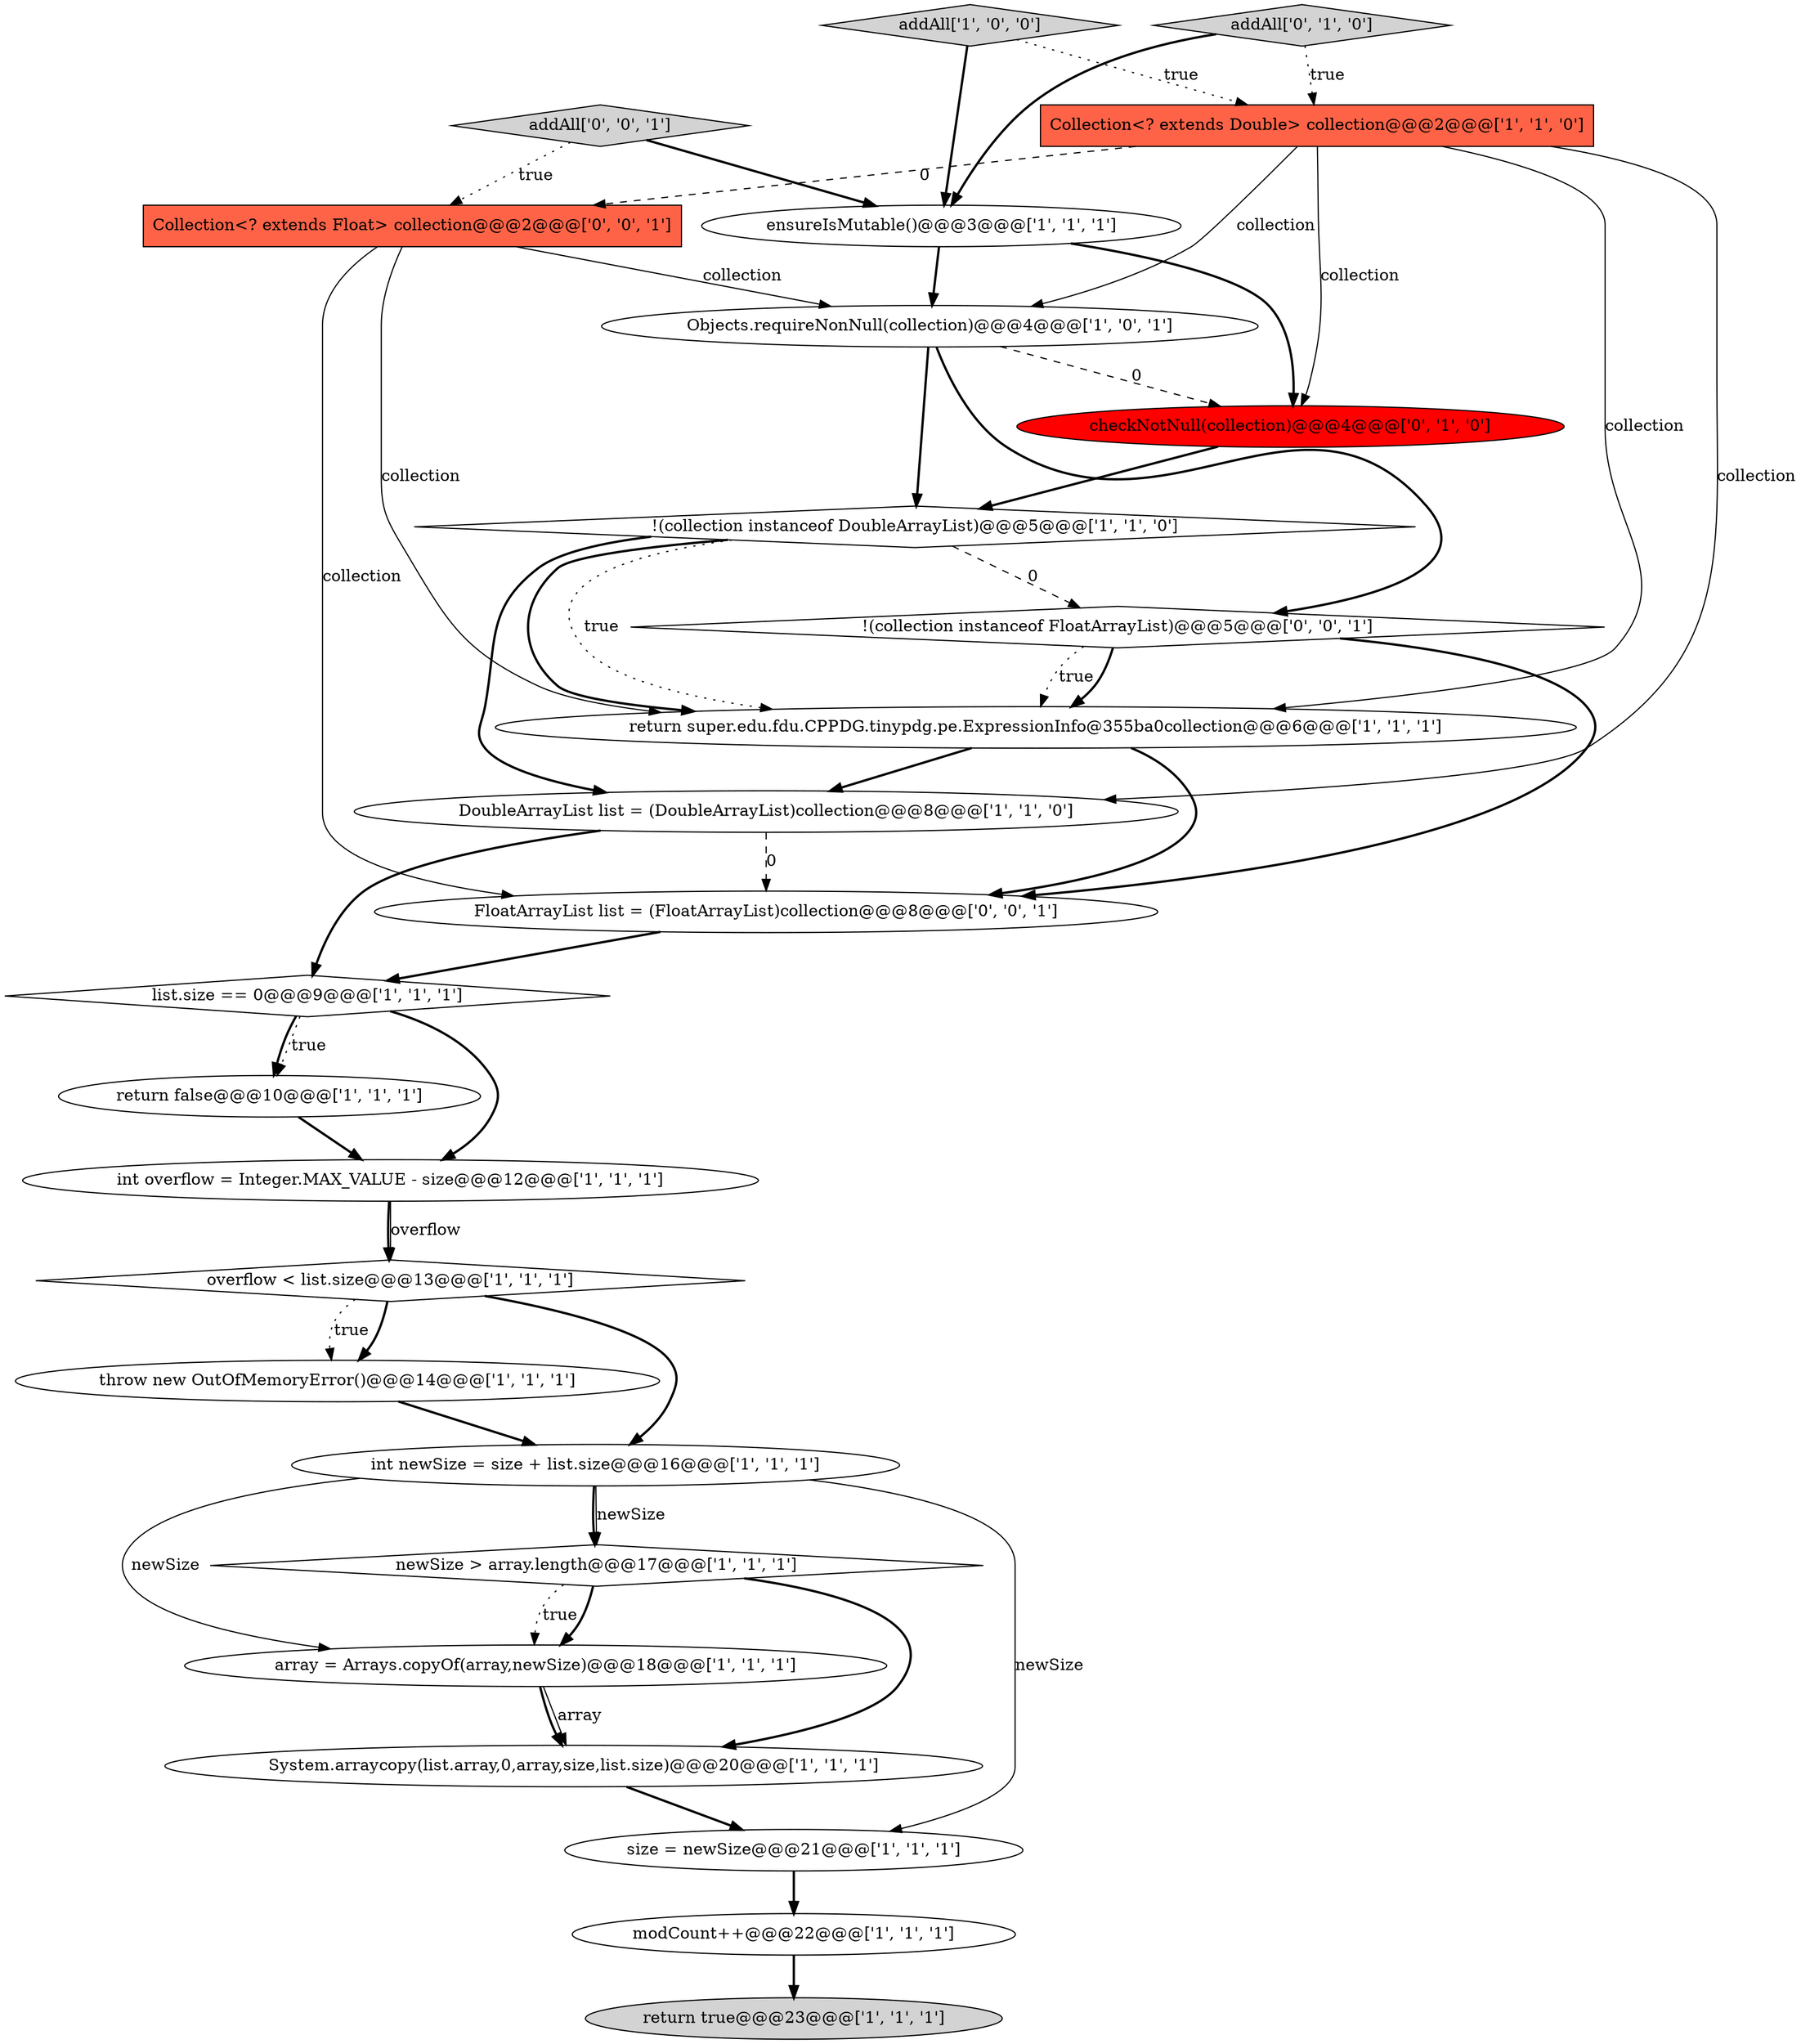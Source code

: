 digraph {
6 [style = filled, label = "Objects.requireNonNull(collection)@@@4@@@['1', '0', '1']", fillcolor = white, shape = ellipse image = "AAA0AAABBB1BBB"];
1 [style = filled, label = "addAll['1', '0', '0']", fillcolor = lightgray, shape = diamond image = "AAA0AAABBB1BBB"];
20 [style = filled, label = "addAll['0', '1', '0']", fillcolor = lightgray, shape = diamond image = "AAA0AAABBB2BBB"];
23 [style = filled, label = "addAll['0', '0', '1']", fillcolor = lightgray, shape = diamond image = "AAA0AAABBB3BBB"];
19 [style = filled, label = "checkNotNull(collection)@@@4@@@['0', '1', '0']", fillcolor = red, shape = ellipse image = "AAA1AAABBB2BBB"];
15 [style = filled, label = "Collection<? extends Double> collection@@@2@@@['1', '1', '0']", fillcolor = tomato, shape = box image = "AAA0AAABBB1BBB"];
12 [style = filled, label = "modCount++@@@22@@@['1', '1', '1']", fillcolor = white, shape = ellipse image = "AAA0AAABBB1BBB"];
0 [style = filled, label = "int overflow = Integer.MAX_VALUE - size@@@12@@@['1', '1', '1']", fillcolor = white, shape = ellipse image = "AAA0AAABBB1BBB"];
21 [style = filled, label = "!(collection instanceof FloatArrayList)@@@5@@@['0', '0', '1']", fillcolor = white, shape = diamond image = "AAA0AAABBB3BBB"];
3 [style = filled, label = "array = Arrays.copyOf(array,newSize)@@@18@@@['1', '1', '1']", fillcolor = white, shape = ellipse image = "AAA0AAABBB1BBB"];
4 [style = filled, label = "return false@@@10@@@['1', '1', '1']", fillcolor = white, shape = ellipse image = "AAA0AAABBB1BBB"];
16 [style = filled, label = "ensureIsMutable()@@@3@@@['1', '1', '1']", fillcolor = white, shape = ellipse image = "AAA0AAABBB1BBB"];
22 [style = filled, label = "Collection<? extends Float> collection@@@2@@@['0', '0', '1']", fillcolor = tomato, shape = box image = "AAA0AAABBB3BBB"];
7 [style = filled, label = "return super.edu.fdu.CPPDG.tinypdg.pe.ExpressionInfo@355ba0collection@@@6@@@['1', '1', '1']", fillcolor = white, shape = ellipse image = "AAA0AAABBB1BBB"];
5 [style = filled, label = "list.size == 0@@@9@@@['1', '1', '1']", fillcolor = white, shape = diamond image = "AAA0AAABBB1BBB"];
18 [style = filled, label = "return true@@@23@@@['1', '1', '1']", fillcolor = lightgray, shape = ellipse image = "AAA0AAABBB1BBB"];
9 [style = filled, label = "size = newSize@@@21@@@['1', '1', '1']", fillcolor = white, shape = ellipse image = "AAA0AAABBB1BBB"];
2 [style = filled, label = "newSize > array.length@@@17@@@['1', '1', '1']", fillcolor = white, shape = diamond image = "AAA0AAABBB1BBB"];
17 [style = filled, label = "DoubleArrayList list = (DoubleArrayList)collection@@@8@@@['1', '1', '0']", fillcolor = white, shape = ellipse image = "AAA0AAABBB1BBB"];
10 [style = filled, label = "throw new OutOfMemoryError()@@@14@@@['1', '1', '1']", fillcolor = white, shape = ellipse image = "AAA0AAABBB1BBB"];
11 [style = filled, label = "System.arraycopy(list.array,0,array,size,list.size)@@@20@@@['1', '1', '1']", fillcolor = white, shape = ellipse image = "AAA0AAABBB1BBB"];
8 [style = filled, label = "int newSize = size + list.size@@@16@@@['1', '1', '1']", fillcolor = white, shape = ellipse image = "AAA0AAABBB1BBB"];
14 [style = filled, label = "!(collection instanceof DoubleArrayList)@@@5@@@['1', '1', '0']", fillcolor = white, shape = diamond image = "AAA0AAABBB1BBB"];
24 [style = filled, label = "FloatArrayList list = (FloatArrayList)collection@@@8@@@['0', '0', '1']", fillcolor = white, shape = ellipse image = "AAA0AAABBB3BBB"];
13 [style = filled, label = "overflow < list.size@@@13@@@['1', '1', '1']", fillcolor = white, shape = diamond image = "AAA0AAABBB1BBB"];
15->6 [style = solid, label="collection"];
2->3 [style = dotted, label="true"];
13->10 [style = bold, label=""];
8->9 [style = solid, label="newSize"];
17->5 [style = bold, label=""];
23->16 [style = bold, label=""];
7->17 [style = bold, label=""];
0->13 [style = bold, label=""];
22->6 [style = solid, label="collection"];
23->22 [style = dotted, label="true"];
17->24 [style = dashed, label="0"];
6->21 [style = bold, label=""];
16->6 [style = bold, label=""];
22->24 [style = solid, label="collection"];
2->3 [style = bold, label=""];
8->2 [style = solid, label="newSize"];
3->11 [style = bold, label=""];
0->13 [style = solid, label="overflow"];
8->3 [style = solid, label="newSize"];
14->17 [style = bold, label=""];
21->24 [style = bold, label=""];
16->19 [style = bold, label=""];
11->9 [style = bold, label=""];
13->10 [style = dotted, label="true"];
15->22 [style = dashed, label="0"];
5->4 [style = dotted, label="true"];
24->5 [style = bold, label=""];
4->0 [style = bold, label=""];
14->7 [style = bold, label=""];
6->14 [style = bold, label=""];
7->24 [style = bold, label=""];
3->11 [style = solid, label="array"];
19->14 [style = bold, label=""];
15->19 [style = solid, label="collection"];
10->8 [style = bold, label=""];
5->0 [style = bold, label=""];
8->2 [style = bold, label=""];
20->16 [style = bold, label=""];
1->16 [style = bold, label=""];
15->7 [style = solid, label="collection"];
1->15 [style = dotted, label="true"];
21->7 [style = dotted, label="true"];
5->4 [style = bold, label=""];
14->7 [style = dotted, label="true"];
6->19 [style = dashed, label="0"];
12->18 [style = bold, label=""];
21->7 [style = bold, label=""];
14->21 [style = dashed, label="0"];
9->12 [style = bold, label=""];
22->7 [style = solid, label="collection"];
13->8 [style = bold, label=""];
15->17 [style = solid, label="collection"];
2->11 [style = bold, label=""];
20->15 [style = dotted, label="true"];
}
